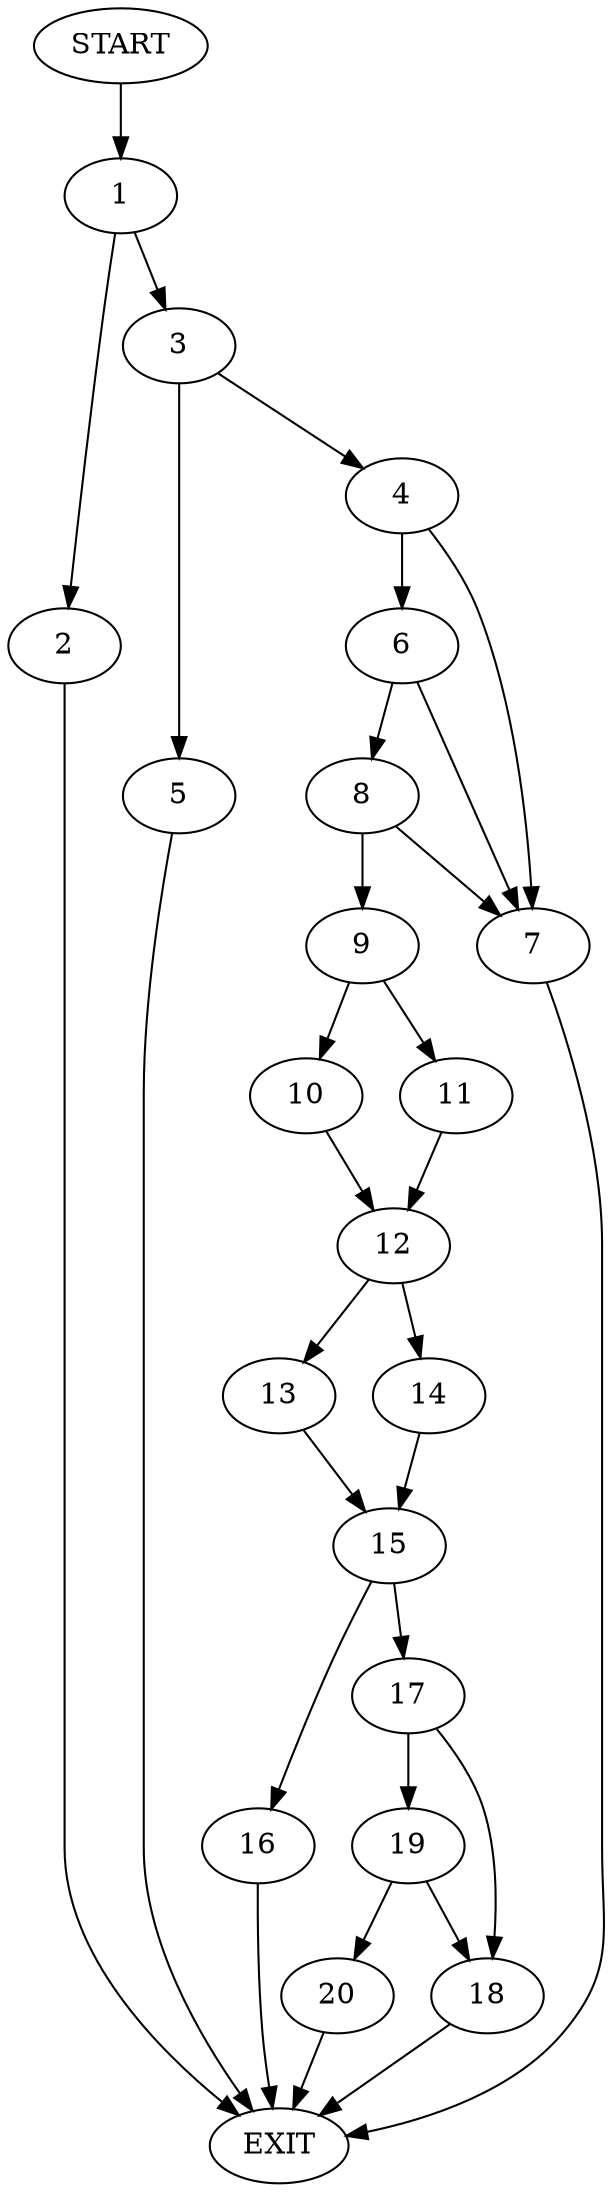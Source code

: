 digraph {
0 [label="START"]
21 [label="EXIT"]
0 -> 1
1 -> 2
1 -> 3
2 -> 21
3 -> 4
3 -> 5
5 -> 21
4 -> 6
4 -> 7
7 -> 21
6 -> 8
6 -> 7
8 -> 9
8 -> 7
9 -> 10
9 -> 11
10 -> 12
11 -> 12
12 -> 13
12 -> 14
14 -> 15
13 -> 15
15 -> 16
15 -> 17
16 -> 21
17 -> 18
17 -> 19
19 -> 18
19 -> 20
18 -> 21
20 -> 21
}
